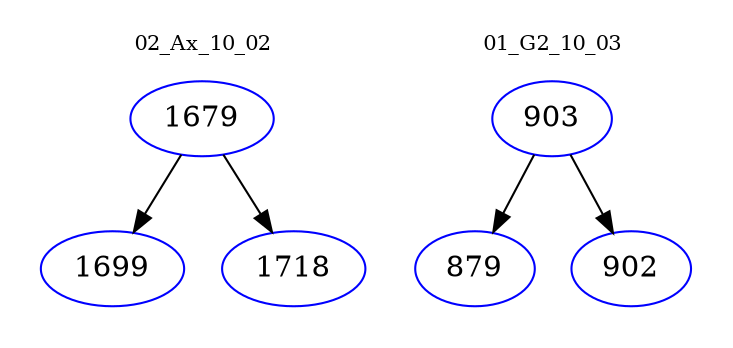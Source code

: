 digraph{
subgraph cluster_0 {
color = white
label = "02_Ax_10_02";
fontsize=10;
T0_1679 [label="1679", color="blue"]
T0_1679 -> T0_1699 [color="black"]
T0_1699 [label="1699", color="blue"]
T0_1679 -> T0_1718 [color="black"]
T0_1718 [label="1718", color="blue"]
}
subgraph cluster_1 {
color = white
label = "01_G2_10_03";
fontsize=10;
T1_903 [label="903", color="blue"]
T1_903 -> T1_879 [color="black"]
T1_879 [label="879", color="blue"]
T1_903 -> T1_902 [color="black"]
T1_902 [label="902", color="blue"]
}
}
